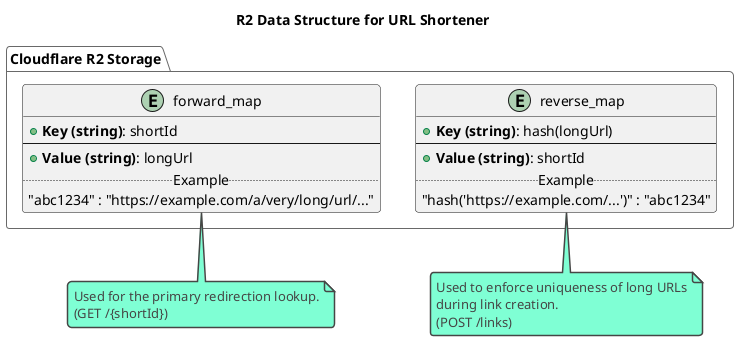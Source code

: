 @startuml
title R2 Data Structure for URL Shortener

!theme vibrant
hide empty members

package "Cloudflare R2 Storage" {
  entity "forward_map" as ForwardMap {
    + **Key (string)**: shortId
    --
    + **Value (string)**: longUrl
    .. Example ..
    "abc1234" : "https://example.com/a/very/long/url/..."
  }

  entity "reverse_map" as ReverseMap {
    + **Key (string)**: hash(longUrl)
    --
    + **Value (string)**: shortId
    .. Example ..
    "hash('https://example.com/...')" : "abc1234"
  }
}

note bottom of ForwardMap
  Used for the primary redirection lookup.
  (GET /{shortId})
end note

note bottom of ReverseMap
  Used to enforce uniqueness of long URLs
  during link creation.
  (POST /links)
end note

@enduml